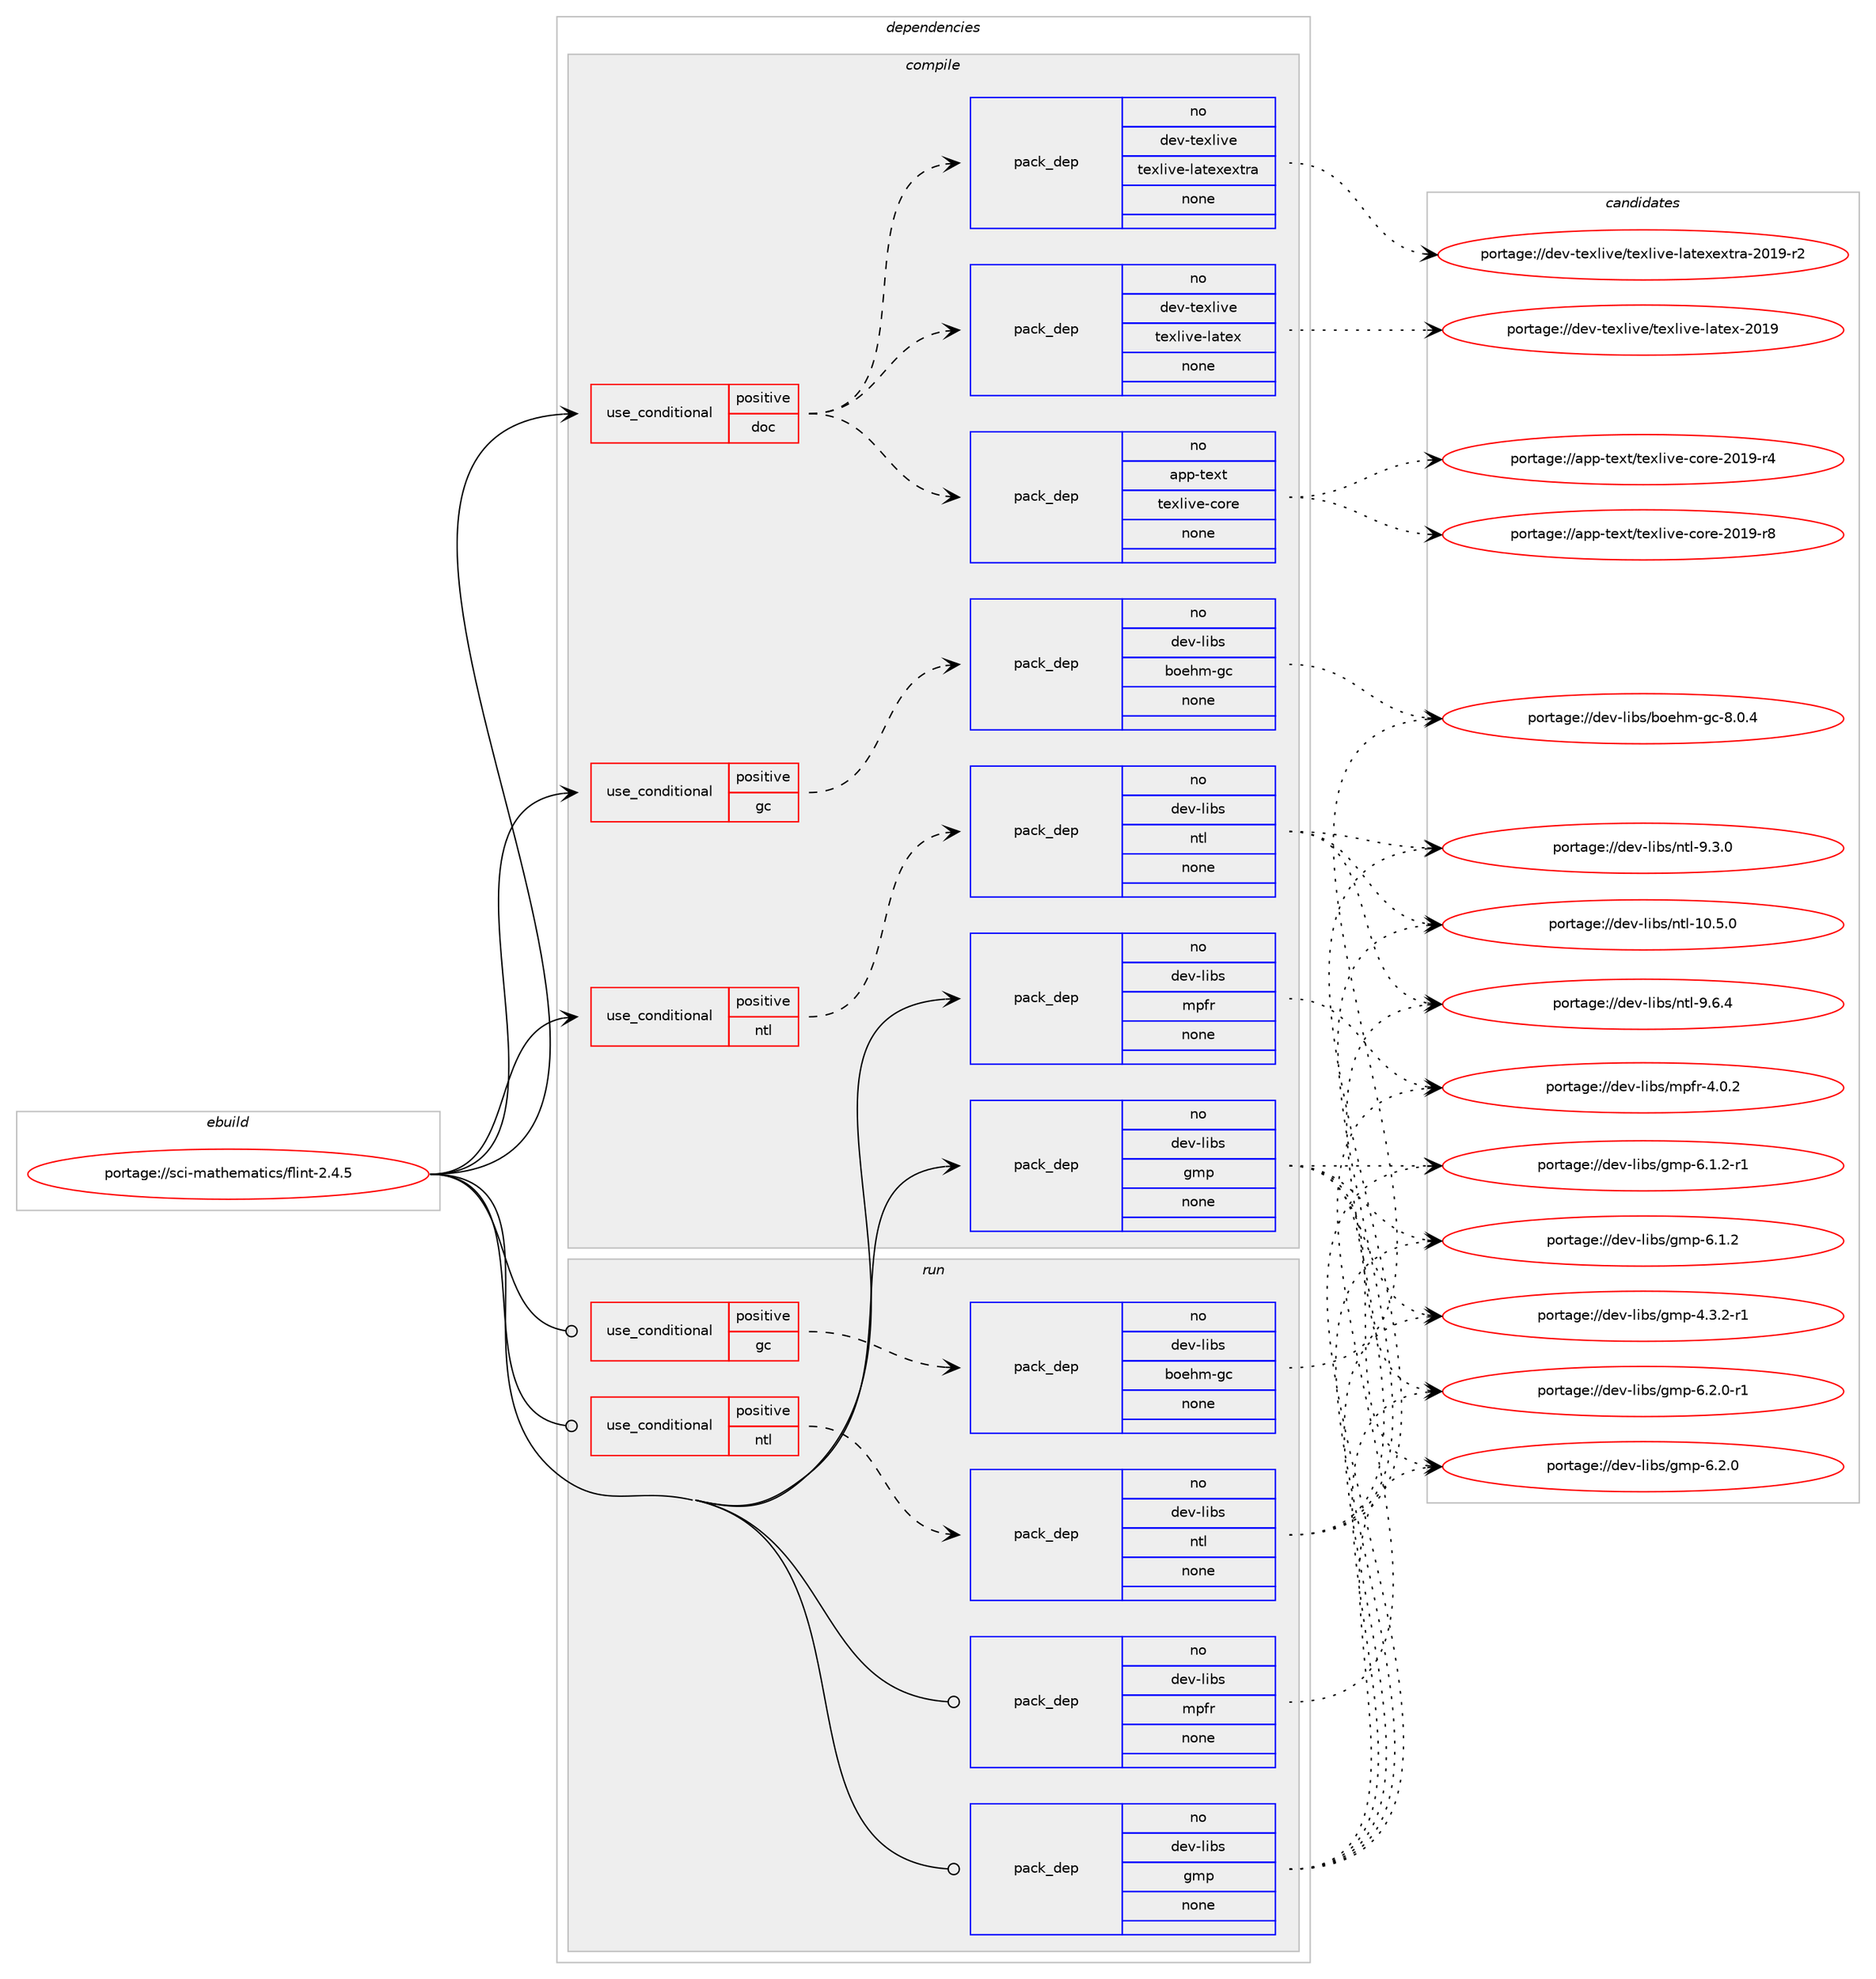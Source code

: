 digraph prolog {

# *************
# Graph options
# *************

newrank=true;
concentrate=true;
compound=true;
graph [rankdir=LR,fontname=Helvetica,fontsize=10,ranksep=1.5];#, ranksep=2.5, nodesep=0.2];
edge  [arrowhead=vee];
node  [fontname=Helvetica,fontsize=10];

# **********
# The ebuild
# **********

subgraph cluster_leftcol {
color=gray;
rank=same;
label=<<i>ebuild</i>>;
id [label="portage://sci-mathematics/flint-2.4.5", color=red, width=4, href="../sci-mathematics/flint-2.4.5.svg"];
}

# ****************
# The dependencies
# ****************

subgraph cluster_midcol {
color=gray;
label=<<i>dependencies</i>>;
subgraph cluster_compile {
fillcolor="#eeeeee";
style=filled;
label=<<i>compile</i>>;
subgraph cond6628 {
dependency36857 [label=<<TABLE BORDER="0" CELLBORDER="1" CELLSPACING="0" CELLPADDING="4"><TR><TD ROWSPAN="3" CELLPADDING="10">use_conditional</TD></TR><TR><TD>positive</TD></TR><TR><TD>doc</TD></TR></TABLE>>, shape=none, color=red];
subgraph pack29433 {
dependency36858 [label=<<TABLE BORDER="0" CELLBORDER="1" CELLSPACING="0" CELLPADDING="4" WIDTH="220"><TR><TD ROWSPAN="6" CELLPADDING="30">pack_dep</TD></TR><TR><TD WIDTH="110">no</TD></TR><TR><TD>app-text</TD></TR><TR><TD>texlive-core</TD></TR><TR><TD>none</TD></TR><TR><TD></TD></TR></TABLE>>, shape=none, color=blue];
}
dependency36857:e -> dependency36858:w [weight=20,style="dashed",arrowhead="vee"];
subgraph pack29434 {
dependency36859 [label=<<TABLE BORDER="0" CELLBORDER="1" CELLSPACING="0" CELLPADDING="4" WIDTH="220"><TR><TD ROWSPAN="6" CELLPADDING="30">pack_dep</TD></TR><TR><TD WIDTH="110">no</TD></TR><TR><TD>dev-texlive</TD></TR><TR><TD>texlive-latex</TD></TR><TR><TD>none</TD></TR><TR><TD></TD></TR></TABLE>>, shape=none, color=blue];
}
dependency36857:e -> dependency36859:w [weight=20,style="dashed",arrowhead="vee"];
subgraph pack29435 {
dependency36860 [label=<<TABLE BORDER="0" CELLBORDER="1" CELLSPACING="0" CELLPADDING="4" WIDTH="220"><TR><TD ROWSPAN="6" CELLPADDING="30">pack_dep</TD></TR><TR><TD WIDTH="110">no</TD></TR><TR><TD>dev-texlive</TD></TR><TR><TD>texlive-latexextra</TD></TR><TR><TD>none</TD></TR><TR><TD></TD></TR></TABLE>>, shape=none, color=blue];
}
dependency36857:e -> dependency36860:w [weight=20,style="dashed",arrowhead="vee"];
}
id:e -> dependency36857:w [weight=20,style="solid",arrowhead="vee"];
subgraph cond6629 {
dependency36861 [label=<<TABLE BORDER="0" CELLBORDER="1" CELLSPACING="0" CELLPADDING="4"><TR><TD ROWSPAN="3" CELLPADDING="10">use_conditional</TD></TR><TR><TD>positive</TD></TR><TR><TD>gc</TD></TR></TABLE>>, shape=none, color=red];
subgraph pack29436 {
dependency36862 [label=<<TABLE BORDER="0" CELLBORDER="1" CELLSPACING="0" CELLPADDING="4" WIDTH="220"><TR><TD ROWSPAN="6" CELLPADDING="30">pack_dep</TD></TR><TR><TD WIDTH="110">no</TD></TR><TR><TD>dev-libs</TD></TR><TR><TD>boehm-gc</TD></TR><TR><TD>none</TD></TR><TR><TD></TD></TR></TABLE>>, shape=none, color=blue];
}
dependency36861:e -> dependency36862:w [weight=20,style="dashed",arrowhead="vee"];
}
id:e -> dependency36861:w [weight=20,style="solid",arrowhead="vee"];
subgraph cond6630 {
dependency36863 [label=<<TABLE BORDER="0" CELLBORDER="1" CELLSPACING="0" CELLPADDING="4"><TR><TD ROWSPAN="3" CELLPADDING="10">use_conditional</TD></TR><TR><TD>positive</TD></TR><TR><TD>ntl</TD></TR></TABLE>>, shape=none, color=red];
subgraph pack29437 {
dependency36864 [label=<<TABLE BORDER="0" CELLBORDER="1" CELLSPACING="0" CELLPADDING="4" WIDTH="220"><TR><TD ROWSPAN="6" CELLPADDING="30">pack_dep</TD></TR><TR><TD WIDTH="110">no</TD></TR><TR><TD>dev-libs</TD></TR><TR><TD>ntl</TD></TR><TR><TD>none</TD></TR><TR><TD></TD></TR></TABLE>>, shape=none, color=blue];
}
dependency36863:e -> dependency36864:w [weight=20,style="dashed",arrowhead="vee"];
}
id:e -> dependency36863:w [weight=20,style="solid",arrowhead="vee"];
subgraph pack29438 {
dependency36865 [label=<<TABLE BORDER="0" CELLBORDER="1" CELLSPACING="0" CELLPADDING="4" WIDTH="220"><TR><TD ROWSPAN="6" CELLPADDING="30">pack_dep</TD></TR><TR><TD WIDTH="110">no</TD></TR><TR><TD>dev-libs</TD></TR><TR><TD>gmp</TD></TR><TR><TD>none</TD></TR><TR><TD></TD></TR></TABLE>>, shape=none, color=blue];
}
id:e -> dependency36865:w [weight=20,style="solid",arrowhead="vee"];
subgraph pack29439 {
dependency36866 [label=<<TABLE BORDER="0" CELLBORDER="1" CELLSPACING="0" CELLPADDING="4" WIDTH="220"><TR><TD ROWSPAN="6" CELLPADDING="30">pack_dep</TD></TR><TR><TD WIDTH="110">no</TD></TR><TR><TD>dev-libs</TD></TR><TR><TD>mpfr</TD></TR><TR><TD>none</TD></TR><TR><TD></TD></TR></TABLE>>, shape=none, color=blue];
}
id:e -> dependency36866:w [weight=20,style="solid",arrowhead="vee"];
}
subgraph cluster_compileandrun {
fillcolor="#eeeeee";
style=filled;
label=<<i>compile and run</i>>;
}
subgraph cluster_run {
fillcolor="#eeeeee";
style=filled;
label=<<i>run</i>>;
subgraph cond6631 {
dependency36867 [label=<<TABLE BORDER="0" CELLBORDER="1" CELLSPACING="0" CELLPADDING="4"><TR><TD ROWSPAN="3" CELLPADDING="10">use_conditional</TD></TR><TR><TD>positive</TD></TR><TR><TD>gc</TD></TR></TABLE>>, shape=none, color=red];
subgraph pack29440 {
dependency36868 [label=<<TABLE BORDER="0" CELLBORDER="1" CELLSPACING="0" CELLPADDING="4" WIDTH="220"><TR><TD ROWSPAN="6" CELLPADDING="30">pack_dep</TD></TR><TR><TD WIDTH="110">no</TD></TR><TR><TD>dev-libs</TD></TR><TR><TD>boehm-gc</TD></TR><TR><TD>none</TD></TR><TR><TD></TD></TR></TABLE>>, shape=none, color=blue];
}
dependency36867:e -> dependency36868:w [weight=20,style="dashed",arrowhead="vee"];
}
id:e -> dependency36867:w [weight=20,style="solid",arrowhead="odot"];
subgraph cond6632 {
dependency36869 [label=<<TABLE BORDER="0" CELLBORDER="1" CELLSPACING="0" CELLPADDING="4"><TR><TD ROWSPAN="3" CELLPADDING="10">use_conditional</TD></TR><TR><TD>positive</TD></TR><TR><TD>ntl</TD></TR></TABLE>>, shape=none, color=red];
subgraph pack29441 {
dependency36870 [label=<<TABLE BORDER="0" CELLBORDER="1" CELLSPACING="0" CELLPADDING="4" WIDTH="220"><TR><TD ROWSPAN="6" CELLPADDING="30">pack_dep</TD></TR><TR><TD WIDTH="110">no</TD></TR><TR><TD>dev-libs</TD></TR><TR><TD>ntl</TD></TR><TR><TD>none</TD></TR><TR><TD></TD></TR></TABLE>>, shape=none, color=blue];
}
dependency36869:e -> dependency36870:w [weight=20,style="dashed",arrowhead="vee"];
}
id:e -> dependency36869:w [weight=20,style="solid",arrowhead="odot"];
subgraph pack29442 {
dependency36871 [label=<<TABLE BORDER="0" CELLBORDER="1" CELLSPACING="0" CELLPADDING="4" WIDTH="220"><TR><TD ROWSPAN="6" CELLPADDING="30">pack_dep</TD></TR><TR><TD WIDTH="110">no</TD></TR><TR><TD>dev-libs</TD></TR><TR><TD>gmp</TD></TR><TR><TD>none</TD></TR><TR><TD></TD></TR></TABLE>>, shape=none, color=blue];
}
id:e -> dependency36871:w [weight=20,style="solid",arrowhead="odot"];
subgraph pack29443 {
dependency36872 [label=<<TABLE BORDER="0" CELLBORDER="1" CELLSPACING="0" CELLPADDING="4" WIDTH="220"><TR><TD ROWSPAN="6" CELLPADDING="30">pack_dep</TD></TR><TR><TD WIDTH="110">no</TD></TR><TR><TD>dev-libs</TD></TR><TR><TD>mpfr</TD></TR><TR><TD>none</TD></TR><TR><TD></TD></TR></TABLE>>, shape=none, color=blue];
}
id:e -> dependency36872:w [weight=20,style="solid",arrowhead="odot"];
}
}

# **************
# The candidates
# **************

subgraph cluster_choices {
rank=same;
color=gray;
label=<<i>candidates</i>>;

subgraph choice29433 {
color=black;
nodesep=1;
choice971121124511610112011647116101120108105118101459911111410145504849574511456 [label="portage://app-text/texlive-core-2019-r8", color=red, width=4,href="../app-text/texlive-core-2019-r8.svg"];
choice971121124511610112011647116101120108105118101459911111410145504849574511452 [label="portage://app-text/texlive-core-2019-r4", color=red, width=4,href="../app-text/texlive-core-2019-r4.svg"];
dependency36858:e -> choice971121124511610112011647116101120108105118101459911111410145504849574511456:w [style=dotted,weight="100"];
dependency36858:e -> choice971121124511610112011647116101120108105118101459911111410145504849574511452:w [style=dotted,weight="100"];
}
subgraph choice29434 {
color=black;
nodesep=1;
choice100101118451161011201081051181014711610112010810511810145108971161011204550484957 [label="portage://dev-texlive/texlive-latex-2019", color=red, width=4,href="../dev-texlive/texlive-latex-2019.svg"];
dependency36859:e -> choice100101118451161011201081051181014711610112010810511810145108971161011204550484957:w [style=dotted,weight="100"];
}
subgraph choice29435 {
color=black;
nodesep=1;
choice100101118451161011201081051181014711610112010810511810145108971161011201011201161149745504849574511450 [label="portage://dev-texlive/texlive-latexextra-2019-r2", color=red, width=4,href="../dev-texlive/texlive-latexextra-2019-r2.svg"];
dependency36860:e -> choice100101118451161011201081051181014711610112010810511810145108971161011201011201161149745504849574511450:w [style=dotted,weight="100"];
}
subgraph choice29436 {
color=black;
nodesep=1;
choice100101118451081059811547981111011041094510399455646484652 [label="portage://dev-libs/boehm-gc-8.0.4", color=red, width=4,href="../dev-libs/boehm-gc-8.0.4.svg"];
dependency36862:e -> choice100101118451081059811547981111011041094510399455646484652:w [style=dotted,weight="100"];
}
subgraph choice29437 {
color=black;
nodesep=1;
choice100101118451081059811547110116108455746544652 [label="portage://dev-libs/ntl-9.6.4", color=red, width=4,href="../dev-libs/ntl-9.6.4.svg"];
choice100101118451081059811547110116108455746514648 [label="portage://dev-libs/ntl-9.3.0", color=red, width=4,href="../dev-libs/ntl-9.3.0.svg"];
choice10010111845108105981154711011610845494846534648 [label="portage://dev-libs/ntl-10.5.0", color=red, width=4,href="../dev-libs/ntl-10.5.0.svg"];
dependency36864:e -> choice100101118451081059811547110116108455746544652:w [style=dotted,weight="100"];
dependency36864:e -> choice100101118451081059811547110116108455746514648:w [style=dotted,weight="100"];
dependency36864:e -> choice10010111845108105981154711011610845494846534648:w [style=dotted,weight="100"];
}
subgraph choice29438 {
color=black;
nodesep=1;
choice1001011184510810598115471031091124554465046484511449 [label="portage://dev-libs/gmp-6.2.0-r1", color=red, width=4,href="../dev-libs/gmp-6.2.0-r1.svg"];
choice100101118451081059811547103109112455446504648 [label="portage://dev-libs/gmp-6.2.0", color=red, width=4,href="../dev-libs/gmp-6.2.0.svg"];
choice1001011184510810598115471031091124554464946504511449 [label="portage://dev-libs/gmp-6.1.2-r1", color=red, width=4,href="../dev-libs/gmp-6.1.2-r1.svg"];
choice100101118451081059811547103109112455446494650 [label="portage://dev-libs/gmp-6.1.2", color=red, width=4,href="../dev-libs/gmp-6.1.2.svg"];
choice1001011184510810598115471031091124552465146504511449 [label="portage://dev-libs/gmp-4.3.2-r1", color=red, width=4,href="../dev-libs/gmp-4.3.2-r1.svg"];
dependency36865:e -> choice1001011184510810598115471031091124554465046484511449:w [style=dotted,weight="100"];
dependency36865:e -> choice100101118451081059811547103109112455446504648:w [style=dotted,weight="100"];
dependency36865:e -> choice1001011184510810598115471031091124554464946504511449:w [style=dotted,weight="100"];
dependency36865:e -> choice100101118451081059811547103109112455446494650:w [style=dotted,weight="100"];
dependency36865:e -> choice1001011184510810598115471031091124552465146504511449:w [style=dotted,weight="100"];
}
subgraph choice29439 {
color=black;
nodesep=1;
choice100101118451081059811547109112102114455246484650 [label="portage://dev-libs/mpfr-4.0.2", color=red, width=4,href="../dev-libs/mpfr-4.0.2.svg"];
dependency36866:e -> choice100101118451081059811547109112102114455246484650:w [style=dotted,weight="100"];
}
subgraph choice29440 {
color=black;
nodesep=1;
choice100101118451081059811547981111011041094510399455646484652 [label="portage://dev-libs/boehm-gc-8.0.4", color=red, width=4,href="../dev-libs/boehm-gc-8.0.4.svg"];
dependency36868:e -> choice100101118451081059811547981111011041094510399455646484652:w [style=dotted,weight="100"];
}
subgraph choice29441 {
color=black;
nodesep=1;
choice100101118451081059811547110116108455746544652 [label="portage://dev-libs/ntl-9.6.4", color=red, width=4,href="../dev-libs/ntl-9.6.4.svg"];
choice100101118451081059811547110116108455746514648 [label="portage://dev-libs/ntl-9.3.0", color=red, width=4,href="../dev-libs/ntl-9.3.0.svg"];
choice10010111845108105981154711011610845494846534648 [label="portage://dev-libs/ntl-10.5.0", color=red, width=4,href="../dev-libs/ntl-10.5.0.svg"];
dependency36870:e -> choice100101118451081059811547110116108455746544652:w [style=dotted,weight="100"];
dependency36870:e -> choice100101118451081059811547110116108455746514648:w [style=dotted,weight="100"];
dependency36870:e -> choice10010111845108105981154711011610845494846534648:w [style=dotted,weight="100"];
}
subgraph choice29442 {
color=black;
nodesep=1;
choice1001011184510810598115471031091124554465046484511449 [label="portage://dev-libs/gmp-6.2.0-r1", color=red, width=4,href="../dev-libs/gmp-6.2.0-r1.svg"];
choice100101118451081059811547103109112455446504648 [label="portage://dev-libs/gmp-6.2.0", color=red, width=4,href="../dev-libs/gmp-6.2.0.svg"];
choice1001011184510810598115471031091124554464946504511449 [label="portage://dev-libs/gmp-6.1.2-r1", color=red, width=4,href="../dev-libs/gmp-6.1.2-r1.svg"];
choice100101118451081059811547103109112455446494650 [label="portage://dev-libs/gmp-6.1.2", color=red, width=4,href="../dev-libs/gmp-6.1.2.svg"];
choice1001011184510810598115471031091124552465146504511449 [label="portage://dev-libs/gmp-4.3.2-r1", color=red, width=4,href="../dev-libs/gmp-4.3.2-r1.svg"];
dependency36871:e -> choice1001011184510810598115471031091124554465046484511449:w [style=dotted,weight="100"];
dependency36871:e -> choice100101118451081059811547103109112455446504648:w [style=dotted,weight="100"];
dependency36871:e -> choice1001011184510810598115471031091124554464946504511449:w [style=dotted,weight="100"];
dependency36871:e -> choice100101118451081059811547103109112455446494650:w [style=dotted,weight="100"];
dependency36871:e -> choice1001011184510810598115471031091124552465146504511449:w [style=dotted,weight="100"];
}
subgraph choice29443 {
color=black;
nodesep=1;
choice100101118451081059811547109112102114455246484650 [label="portage://dev-libs/mpfr-4.0.2", color=red, width=4,href="../dev-libs/mpfr-4.0.2.svg"];
dependency36872:e -> choice100101118451081059811547109112102114455246484650:w [style=dotted,weight="100"];
}
}

}
